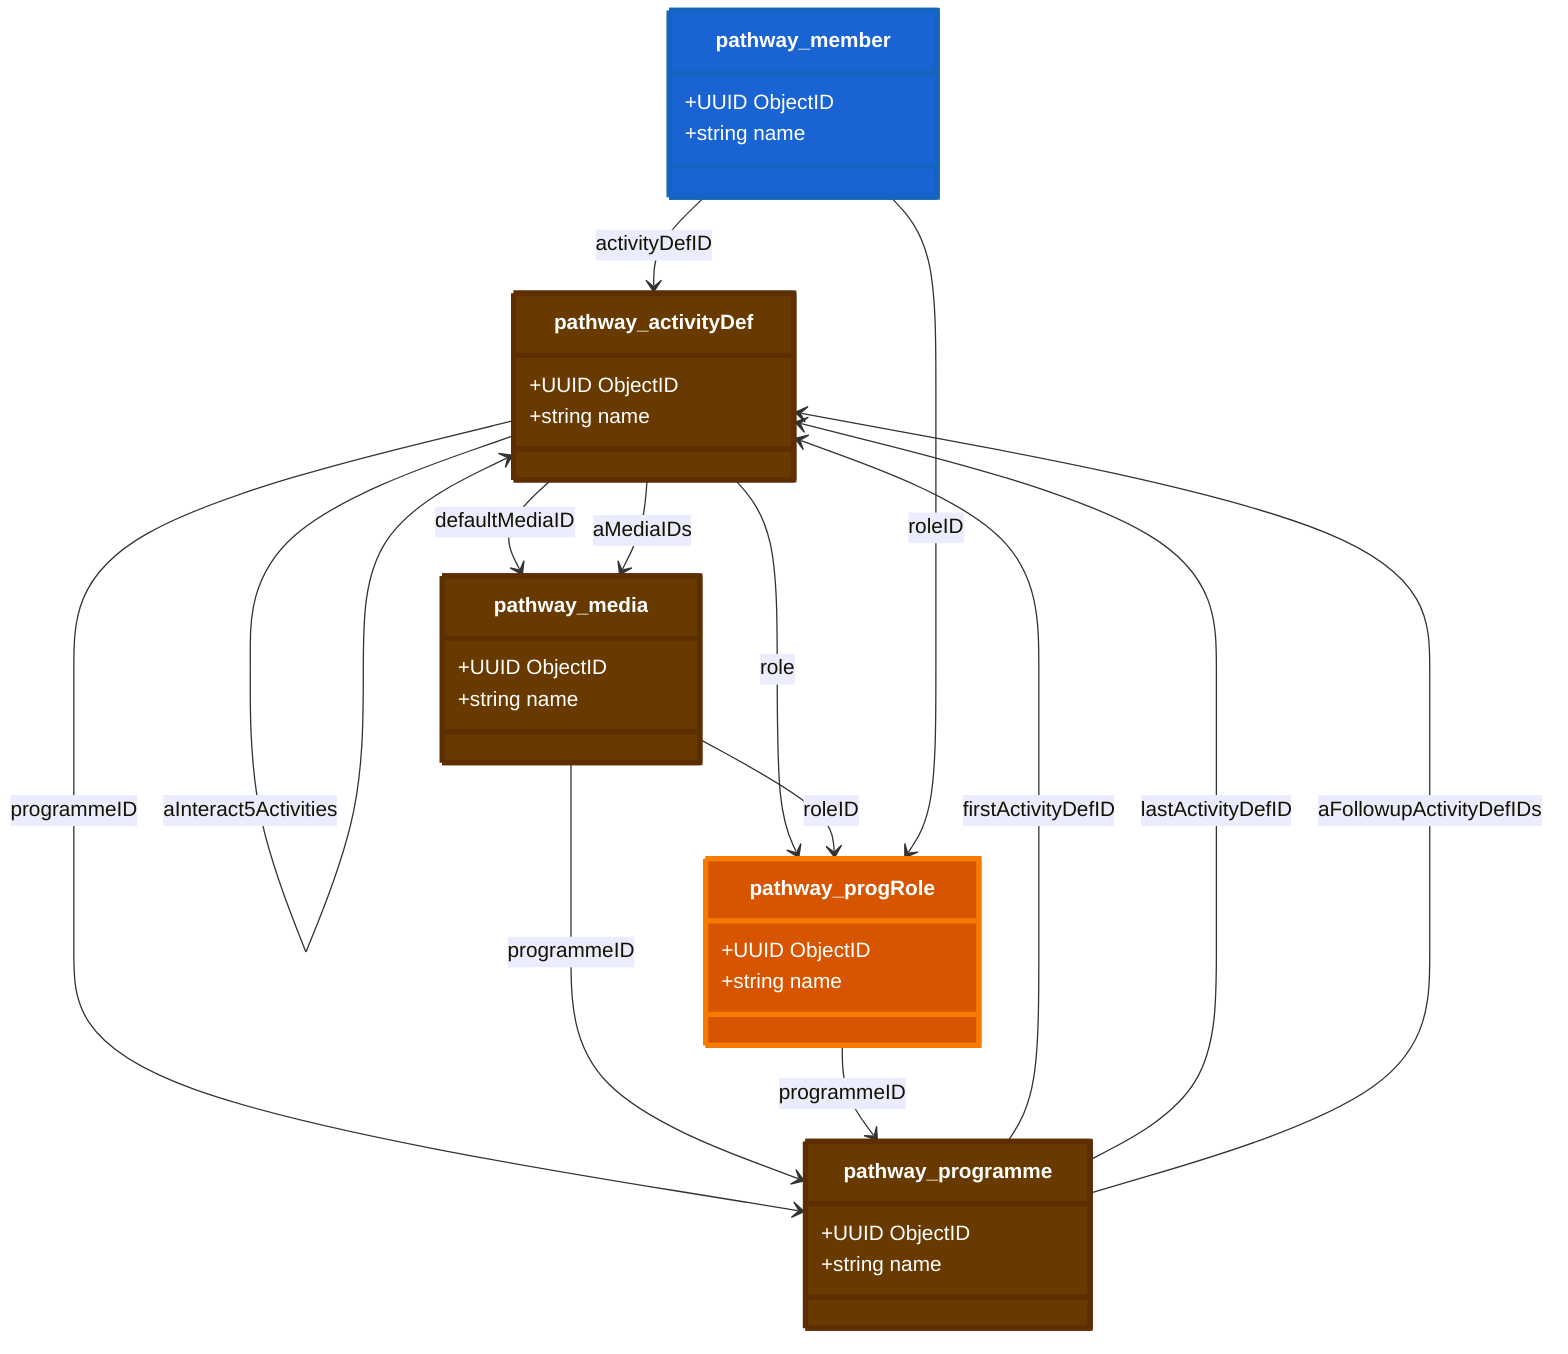 classDiagram
    %% Parameters:
%%   Focus: progRole
%%   Domains: partner
%%   Chart Type: Class
    class pathway_activityDef {
        +UUID ObjectID
        +string name
    }

    class pathway_media {
        +UUID ObjectID
        +string name
    }

    class pathway_member {
        +UUID ObjectID
        +string name
    }

    class pathway_programme {
        +UUID ObjectID
        +string name
    }

    class pathway_progRole {
        +UUID ObjectID
        +string name
    }

    pathway_activityDef --> pathway_programme : programmeID
    pathway_activityDef --> pathway_progRole : role
    pathway_activityDef --> pathway_activityDef : onEndID
    pathway_activityDef --> pathway_media : defaultMediaID
    pathway_media --> pathway_programme : programmeID
    pathway_media --> pathway_progRole : roleID
    pathway_member --> pathway_activityDef : activityDefID
    pathway_member --> pathway_progRole : roleID
    pathway_programme --> pathway_activityDef : firstActivityDefID
    pathway_programme --> pathway_activityDef : lastActivityDefID
    pathway_progRole --> pathway_programme : programmeID
    pathway_activityDef --> pathway_activityDef : aCuePointActivities
    pathway_activityDef --> pathway_media : aMediaIDs
    pathway_activityDef --> pathway_activityDef : aInteract1Activities
    pathway_activityDef --> pathway_activityDef : aInteract2Activities
    pathway_activityDef --> pathway_activityDef : aInteract3Activities
    pathway_activityDef --> pathway_activityDef : aInteract4Activities
    pathway_activityDef --> pathway_activityDef : aInteract5Activities
    pathway_programme --> pathway_activityDef : aFollowupActivityDefIDs

    %% Entity Styling
    style pathway_activityDef fill:#693a00,stroke:#5d2e00,stroke-width:4px,color:#fff
    style pathway_media fill:#693a00,stroke:#5d2e00,stroke-width:4px,color:#fff
    style pathway_member fill:#1963d2,stroke:#1565c0,stroke-width:4px,color:#fff
    style pathway_programme fill:#693a00,stroke:#5d2e00,stroke-width:4px,color:#fff
    style pathway_progRole fill:#d75500,stroke:#f57c00,stroke-width:4px,color:#fff
